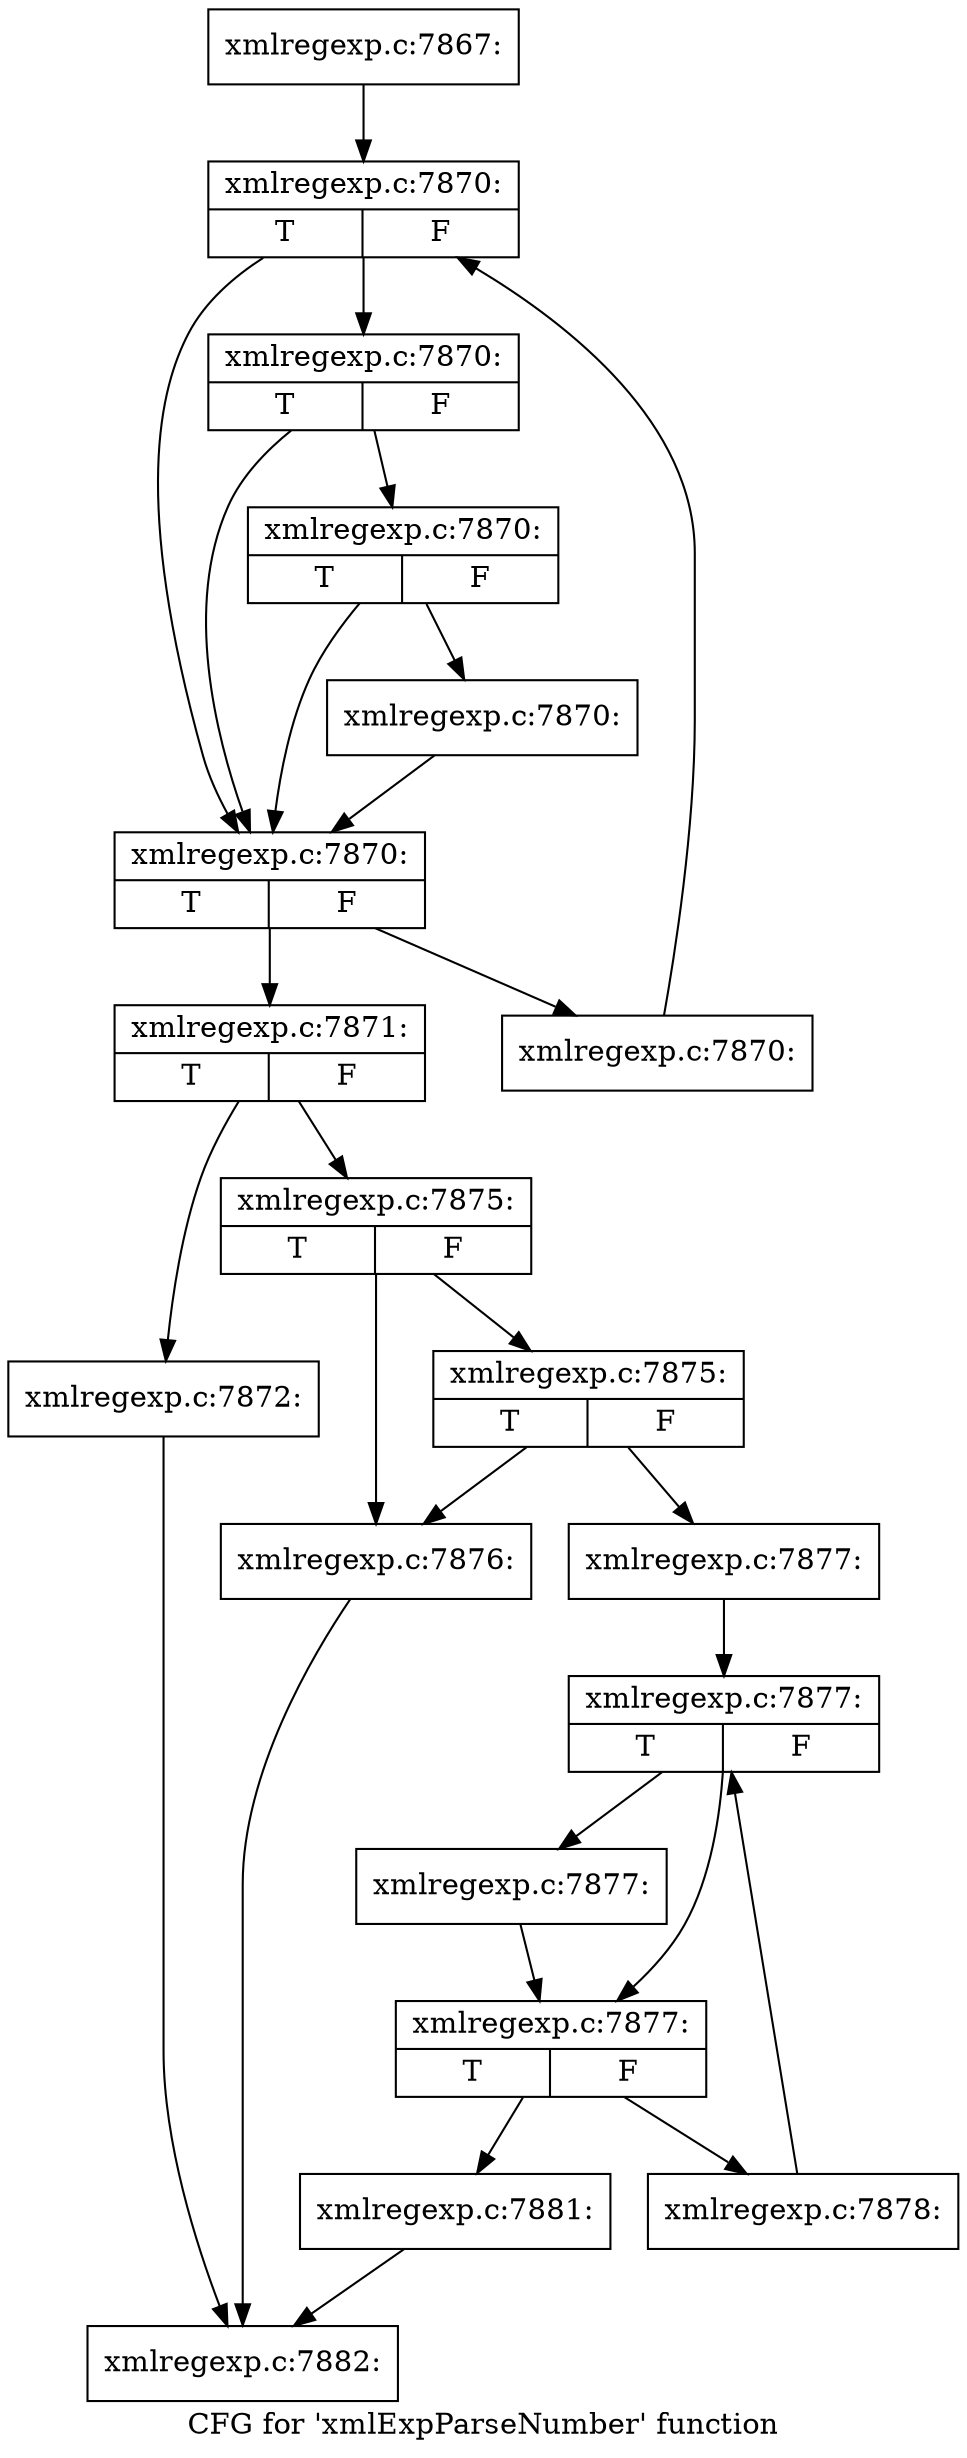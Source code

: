 digraph "CFG for 'xmlExpParseNumber' function" {
	label="CFG for 'xmlExpParseNumber' function";

	Node0x4578350 [shape=record,label="{xmlregexp.c:7867:}"];
	Node0x4578350 -> Node0x4578490;
	Node0x4578490 [shape=record,label="{xmlregexp.c:7870:|{<s0>T|<s1>F}}"];
	Node0x4578490 -> Node0x45786d0;
	Node0x4578490 -> Node0x45787c0;
	Node0x45787c0 [shape=record,label="{xmlregexp.c:7870:|{<s0>T|<s1>F}}"];
	Node0x45787c0 -> Node0x45786d0;
	Node0x45787c0 -> Node0x4578770;
	Node0x4578770 [shape=record,label="{xmlregexp.c:7870:|{<s0>T|<s1>F}}"];
	Node0x4578770 -> Node0x45786d0;
	Node0x4578770 -> Node0x4578720;
	Node0x4578720 [shape=record,label="{xmlregexp.c:7870:}"];
	Node0x4578720 -> Node0x45786d0;
	Node0x45786d0 [shape=record,label="{xmlregexp.c:7870:|{<s0>T|<s1>F}}"];
	Node0x45786d0 -> Node0x45963f0;
	Node0x45786d0 -> Node0x4578680;
	Node0x45963f0 [shape=record,label="{xmlregexp.c:7870:}"];
	Node0x45963f0 -> Node0x4578490;
	Node0x4578680 [shape=record,label="{xmlregexp.c:7871:|{<s0>T|<s1>F}}"];
	Node0x4578680 -> Node0x4596c40;
	Node0x4578680 -> Node0x4596c90;
	Node0x4596c40 [shape=record,label="{xmlregexp.c:7872:}"];
	Node0x4596c40 -> Node0x457ead0;
	Node0x4596c90 [shape=record,label="{xmlregexp.c:7875:|{<s0>T|<s1>F}}"];
	Node0x4596c90 -> Node0x4597680;
	Node0x4596c90 -> Node0x4597720;
	Node0x4597720 [shape=record,label="{xmlregexp.c:7875:|{<s0>T|<s1>F}}"];
	Node0x4597720 -> Node0x4597680;
	Node0x4597720 -> Node0x45976d0;
	Node0x4597680 [shape=record,label="{xmlregexp.c:7876:}"];
	Node0x4597680 -> Node0x457ead0;
	Node0x45976d0 [shape=record,label="{xmlregexp.c:7877:}"];
	Node0x45976d0 -> Node0x4598150;
	Node0x4598150 [shape=record,label="{xmlregexp.c:7877:|{<s0>T|<s1>F}}"];
	Node0x4598150 -> Node0x4598440;
	Node0x4598150 -> Node0x45983f0;
	Node0x4598440 [shape=record,label="{xmlregexp.c:7877:}"];
	Node0x4598440 -> Node0x45983f0;
	Node0x45983f0 [shape=record,label="{xmlregexp.c:7877:|{<s0>T|<s1>F}}"];
	Node0x45983f0 -> Node0x4598c20;
	Node0x45983f0 -> Node0x4598370;
	Node0x4598c20 [shape=record,label="{xmlregexp.c:7878:}"];
	Node0x4598c20 -> Node0x4598150;
	Node0x4598370 [shape=record,label="{xmlregexp.c:7881:}"];
	Node0x4598370 -> Node0x457ead0;
	Node0x457ead0 [shape=record,label="{xmlregexp.c:7882:}"];
}
